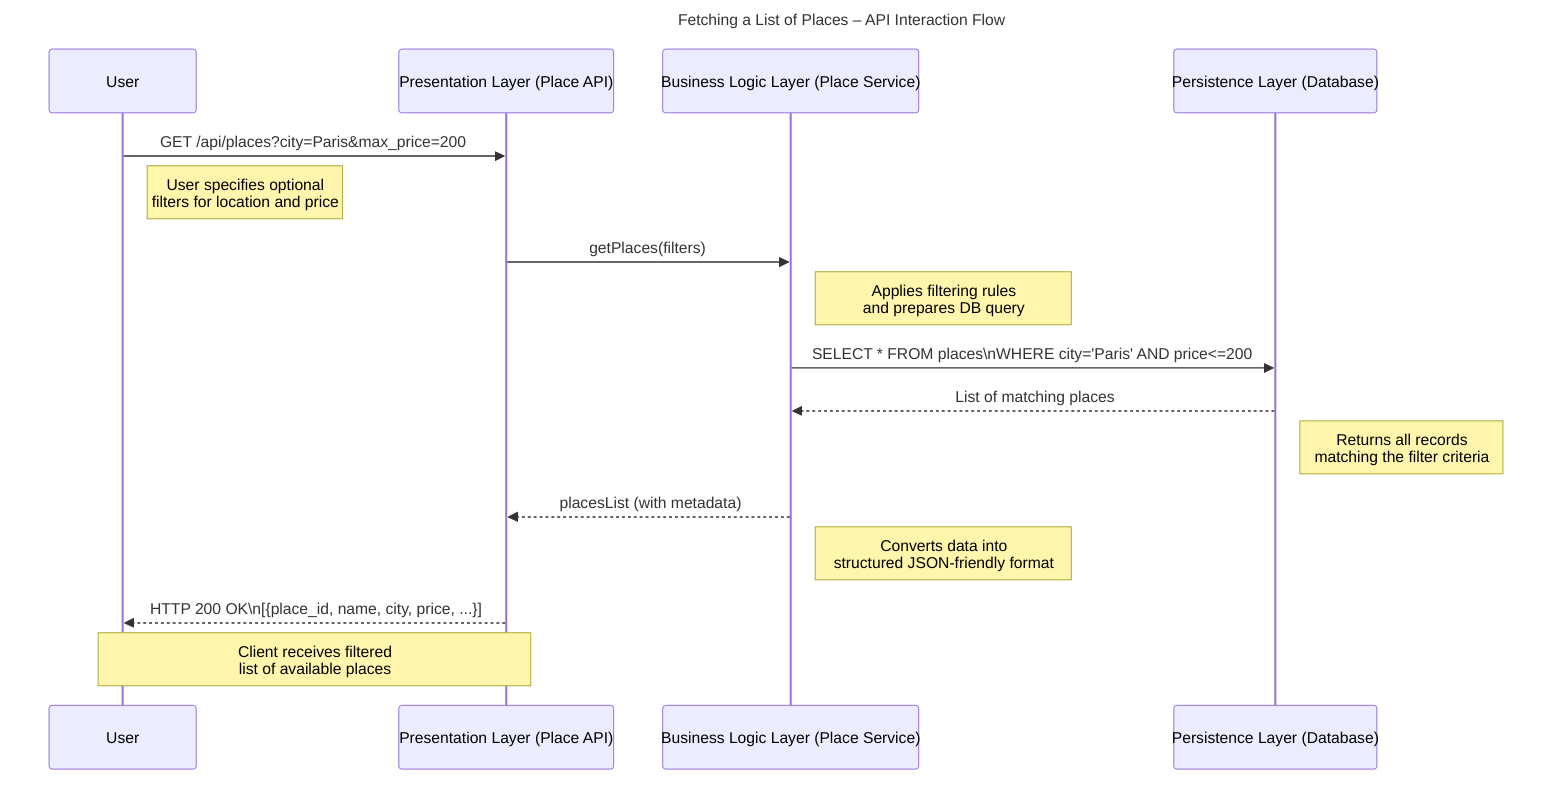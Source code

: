 %% Sequence Diagram – Fetching a List of Places API Call (Task 2_2 Style)

sequenceDiagram
    title: Fetching a List of Places – API Interaction Flow

%% These are the participants
    participant Client as User
    participant API as Presentation Layer (Place API)
    participant Logic as Business Logic Layer (Place Service)
    participant DB as Persistence Layer (Database)

%% User requests a list of places with filters
    Client->>API: GET /api/places?city=Paris&max_price=200
    note right of Client: User specifies optional<br>filters for location and price

%% API forwards request to the Business Logic layer
    API->>Logic: getPlaces(filters)
    note right of Logic: Applies filtering rules<br>and prepares DB query

%% Business Logic queries the Database
    Logic->>DB: SELECT * FROM places\nWHERE city='Paris' AND price<=200
    DB-->>Logic: List of matching places
    note right of DB: Returns all records<br>matching the filter criteria

%% Business Logic formats the result
    Logic-->>API: placesList (with metadata)
    note right of Logic: Converts data into<br>structured JSON-friendly format

%% API returns response to the user
    API-->>Client: HTTP 200 OK\n[{place_id, name, city, price, ...}]
    note over Client,API: Client receives filtered<br>list of available places